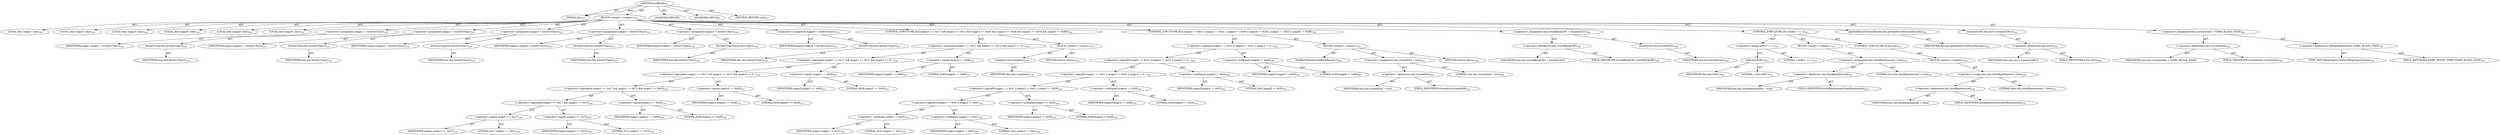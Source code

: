 digraph "initBlock" {  
"111669149704" [label = <(METHOD,initBlock)<SUB>227</SUB>> ]
"115964116994" [label = <(PARAM,this)<SUB>227</SUB>> ]
"25769803794" [label = <(BLOCK,&lt;empty&gt;,&lt;empty&gt;)<SUB>227</SUB>> ]
"94489280516" [label = <(LOCAL,char magic1: char)<SUB>228</SUB>> ]
"94489280517" [label = <(LOCAL,char magic2: char)<SUB>228</SUB>> ]
"94489280518" [label = <(LOCAL,char magic3: char)<SUB>228</SUB>> ]
"94489280519" [label = <(LOCAL,char magic4: char)<SUB>228</SUB>> ]
"94489280520" [label = <(LOCAL,char magic5: char)<SUB>229</SUB>> ]
"94489280521" [label = <(LOCAL,char magic6: char)<SUB>229</SUB>> ]
"30064771183" [label = <(&lt;operator&gt;.assignment,magic1 = bsGetUChar())<SUB>230</SUB>> ]
"68719476858" [label = <(IDENTIFIER,magic1,magic1 = bsGetUChar())<SUB>230</SUB>> ]
"30064771184" [label = <(bsGetUChar,this.bsGetUChar())<SUB>230</SUB>> ]
"68719476744" [label = <(IDENTIFIER,this,this.bsGetUChar())<SUB>230</SUB>> ]
"30064771185" [label = <(&lt;operator&gt;.assignment,magic2 = bsGetUChar())<SUB>231</SUB>> ]
"68719476859" [label = <(IDENTIFIER,magic2,magic2 = bsGetUChar())<SUB>231</SUB>> ]
"30064771186" [label = <(bsGetUChar,this.bsGetUChar())<SUB>231</SUB>> ]
"68719476745" [label = <(IDENTIFIER,this,this.bsGetUChar())<SUB>231</SUB>> ]
"30064771187" [label = <(&lt;operator&gt;.assignment,magic3 = bsGetUChar())<SUB>232</SUB>> ]
"68719476860" [label = <(IDENTIFIER,magic3,magic3 = bsGetUChar())<SUB>232</SUB>> ]
"30064771188" [label = <(bsGetUChar,this.bsGetUChar())<SUB>232</SUB>> ]
"68719476746" [label = <(IDENTIFIER,this,this.bsGetUChar())<SUB>232</SUB>> ]
"30064771189" [label = <(&lt;operator&gt;.assignment,magic4 = bsGetUChar())<SUB>233</SUB>> ]
"68719476861" [label = <(IDENTIFIER,magic4,magic4 = bsGetUChar())<SUB>233</SUB>> ]
"30064771190" [label = <(bsGetUChar,this.bsGetUChar())<SUB>233</SUB>> ]
"68719476747" [label = <(IDENTIFIER,this,this.bsGetUChar())<SUB>233</SUB>> ]
"30064771191" [label = <(&lt;operator&gt;.assignment,magic5 = bsGetUChar())<SUB>234</SUB>> ]
"68719476862" [label = <(IDENTIFIER,magic5,magic5 = bsGetUChar())<SUB>234</SUB>> ]
"30064771192" [label = <(bsGetUChar,this.bsGetUChar())<SUB>234</SUB>> ]
"68719476748" [label = <(IDENTIFIER,this,this.bsGetUChar())<SUB>234</SUB>> ]
"30064771193" [label = <(&lt;operator&gt;.assignment,magic6 = bsGetUChar())<SUB>235</SUB>> ]
"68719476863" [label = <(IDENTIFIER,magic6,magic6 = bsGetUChar())<SUB>235</SUB>> ]
"30064771194" [label = <(bsGetUChar,this.bsGetUChar())<SUB>235</SUB>> ]
"68719476749" [label = <(IDENTIFIER,this,this.bsGetUChar())<SUB>235</SUB>> ]
"47244640270" [label = <(CONTROL_STRUCTURE,IF,if (magic1 == 0x17 &amp;&amp; magic2 == 0x72 &amp;&amp; magic3 == 0x45 &amp;&amp; magic4 == 0x38 &amp;&amp; magic5 == 0x50 &amp;&amp; magic6 == 0x90))<SUB>236</SUB>> ]
"30064771195" [label = <(&lt;operator&gt;.logicalAnd,magic1 == 0x17 &amp;&amp; magic2 == 0x72 &amp;&amp; magic3 == 0...)<SUB>236</SUB>> ]
"30064771196" [label = <(&lt;operator&gt;.logicalAnd,magic1 == 0x17 &amp;&amp; magic2 == 0x72 &amp;&amp; magic3 == 0...)<SUB>236</SUB>> ]
"30064771197" [label = <(&lt;operator&gt;.logicalAnd,magic1 == 0x17 &amp;&amp; magic2 == 0x72 &amp;&amp; magic3 == 0...)<SUB>236</SUB>> ]
"30064771198" [label = <(&lt;operator&gt;.logicalAnd,magic1 == 0x17 &amp;&amp; magic2 == 0x72 &amp;&amp; magic3 == 0x45)<SUB>236</SUB>> ]
"30064771199" [label = <(&lt;operator&gt;.logicalAnd,magic1 == 0x17 &amp;&amp; magic2 == 0x72)<SUB>236</SUB>> ]
"30064771200" [label = <(&lt;operator&gt;.equals,magic1 == 0x17)<SUB>236</SUB>> ]
"68719476864" [label = <(IDENTIFIER,magic1,magic1 == 0x17)<SUB>236</SUB>> ]
"90194313237" [label = <(LITERAL,0x17,magic1 == 0x17)<SUB>236</SUB>> ]
"30064771201" [label = <(&lt;operator&gt;.equals,magic2 == 0x72)<SUB>236</SUB>> ]
"68719476865" [label = <(IDENTIFIER,magic2,magic2 == 0x72)<SUB>236</SUB>> ]
"90194313238" [label = <(LITERAL,0x72,magic2 == 0x72)<SUB>236</SUB>> ]
"30064771202" [label = <(&lt;operator&gt;.equals,magic3 == 0x45)<SUB>236</SUB>> ]
"68719476866" [label = <(IDENTIFIER,magic3,magic3 == 0x45)<SUB>236</SUB>> ]
"90194313239" [label = <(LITERAL,0x45,magic3 == 0x45)<SUB>236</SUB>> ]
"30064771203" [label = <(&lt;operator&gt;.equals,magic4 == 0x38)<SUB>237</SUB>> ]
"68719476867" [label = <(IDENTIFIER,magic4,magic4 == 0x38)<SUB>237</SUB>> ]
"90194313240" [label = <(LITERAL,0x38,magic4 == 0x38)<SUB>237</SUB>> ]
"30064771204" [label = <(&lt;operator&gt;.equals,magic5 == 0x50)<SUB>237</SUB>> ]
"68719476868" [label = <(IDENTIFIER,magic5,magic5 == 0x50)<SUB>237</SUB>> ]
"90194313241" [label = <(LITERAL,0x50,magic5 == 0x50)<SUB>237</SUB>> ]
"30064771205" [label = <(&lt;operator&gt;.equals,magic6 == 0x90)<SUB>237</SUB>> ]
"68719476869" [label = <(IDENTIFIER,magic6,magic6 == 0x90)<SUB>237</SUB>> ]
"90194313242" [label = <(LITERAL,0x90,magic6 == 0x90)<SUB>237</SUB>> ]
"25769803795" [label = <(BLOCK,&lt;empty&gt;,&lt;empty&gt;)<SUB>237</SUB>> ]
"30064771206" [label = <(complete,this.complete())<SUB>238</SUB>> ]
"68719476750" [label = <(IDENTIFIER,this,this.complete())<SUB>238</SUB>> ]
"146028888067" [label = <(RETURN,return;,return;)<SUB>239</SUB>> ]
"47244640271" [label = <(CONTROL_STRUCTURE,IF,if (magic1 != 0x31 || magic2 != 0x41 || magic3 != 0x59 || magic4 != 0x26 || magic5 != 0x53 || magic6 != 0x59))<SUB>242</SUB>> ]
"30064771207" [label = <(&lt;operator&gt;.logicalOr,magic1 != 0x31 || magic2 != 0x41 || magic3 != 0...)<SUB>242</SUB>> ]
"30064771208" [label = <(&lt;operator&gt;.logicalOr,magic1 != 0x31 || magic2 != 0x41 || magic3 != 0...)<SUB>242</SUB>> ]
"30064771209" [label = <(&lt;operator&gt;.logicalOr,magic1 != 0x31 || magic2 != 0x41 || magic3 != 0...)<SUB>242</SUB>> ]
"30064771210" [label = <(&lt;operator&gt;.logicalOr,magic1 != 0x31 || magic2 != 0x41 || magic3 != 0x59)<SUB>242</SUB>> ]
"30064771211" [label = <(&lt;operator&gt;.logicalOr,magic1 != 0x31 || magic2 != 0x41)<SUB>242</SUB>> ]
"30064771212" [label = <(&lt;operator&gt;.notEquals,magic1 != 0x31)<SUB>242</SUB>> ]
"68719476870" [label = <(IDENTIFIER,magic1,magic1 != 0x31)<SUB>242</SUB>> ]
"90194313243" [label = <(LITERAL,0x31,magic1 != 0x31)<SUB>242</SUB>> ]
"30064771213" [label = <(&lt;operator&gt;.notEquals,magic2 != 0x41)<SUB>242</SUB>> ]
"68719476871" [label = <(IDENTIFIER,magic2,magic2 != 0x41)<SUB>242</SUB>> ]
"90194313244" [label = <(LITERAL,0x41,magic2 != 0x41)<SUB>242</SUB>> ]
"30064771214" [label = <(&lt;operator&gt;.notEquals,magic3 != 0x59)<SUB>242</SUB>> ]
"68719476872" [label = <(IDENTIFIER,magic3,magic3 != 0x59)<SUB>242</SUB>> ]
"90194313245" [label = <(LITERAL,0x59,magic3 != 0x59)<SUB>242</SUB>> ]
"30064771215" [label = <(&lt;operator&gt;.notEquals,magic4 != 0x26)<SUB>243</SUB>> ]
"68719476873" [label = <(IDENTIFIER,magic4,magic4 != 0x26)<SUB>243</SUB>> ]
"90194313246" [label = <(LITERAL,0x26,magic4 != 0x26)<SUB>243</SUB>> ]
"30064771216" [label = <(&lt;operator&gt;.notEquals,magic5 != 0x53)<SUB>243</SUB>> ]
"68719476874" [label = <(IDENTIFIER,magic5,magic5 != 0x53)<SUB>243</SUB>> ]
"90194313247" [label = <(LITERAL,0x53,magic5 != 0x53)<SUB>243</SUB>> ]
"30064771217" [label = <(&lt;operator&gt;.notEquals,magic6 != 0x59)<SUB>243</SUB>> ]
"68719476875" [label = <(IDENTIFIER,magic6,magic6 != 0x59)<SUB>243</SUB>> ]
"90194313248" [label = <(LITERAL,0x59,magic6 != 0x59)<SUB>243</SUB>> ]
"25769803796" [label = <(BLOCK,&lt;empty&gt;,&lt;empty&gt;)<SUB>243</SUB>> ]
"30064771218" [label = <(badBlockHeader,badBlockHeader())<SUB>244</SUB>> ]
"30064771219" [label = <(&lt;operator&gt;.assignment,this.streamEnd = true)<SUB>245</SUB>> ]
"30064771220" [label = <(&lt;operator&gt;.fieldAccess,this.streamEnd)<SUB>245</SUB>> ]
"68719476876" [label = <(IDENTIFIER,this,this.streamEnd = true)> ]
"55834574888" [label = <(FIELD_IDENTIFIER,streamEnd,streamEnd)<SUB>245</SUB>> ]
"90194313249" [label = <(LITERAL,true,this.streamEnd = true)<SUB>245</SUB>> ]
"146028888068" [label = <(RETURN,return;,return;)<SUB>246</SUB>> ]
"30064771221" [label = <(&lt;operator&gt;.assignment,this.storedBlockCRC = bsGetInt32())<SUB>249</SUB>> ]
"30064771222" [label = <(&lt;operator&gt;.fieldAccess,this.storedBlockCRC)<SUB>249</SUB>> ]
"68719476877" [label = <(IDENTIFIER,this,this.storedBlockCRC = bsGetInt32())> ]
"55834574889" [label = <(FIELD_IDENTIFIER,storedBlockCRC,storedBlockCRC)<SUB>249</SUB>> ]
"30064771223" [label = <(bsGetInt32,this.bsGetInt32())<SUB>249</SUB>> ]
"68719476751" [label = <(IDENTIFIER,this,this.bsGetInt32())<SUB>249</SUB>> ]
"47244640272" [label = <(CONTROL_STRUCTURE,IF,if (bsR(1) == 1))<SUB>251</SUB>> ]
"30064771224" [label = <(&lt;operator&gt;.equals,bsR(1) == 1)<SUB>251</SUB>> ]
"30064771225" [label = <(bsR,this.bsR(1))<SUB>251</SUB>> ]
"68719476752" [label = <(IDENTIFIER,this,this.bsR(1))<SUB>251</SUB>> ]
"90194313250" [label = <(LITERAL,1,this.bsR(1))<SUB>251</SUB>> ]
"90194313251" [label = <(LITERAL,1,bsR(1) == 1)<SUB>251</SUB>> ]
"25769803797" [label = <(BLOCK,&lt;empty&gt;,&lt;empty&gt;)<SUB>251</SUB>> ]
"30064771226" [label = <(&lt;operator&gt;.assignment,this.blockRandomised = true)<SUB>252</SUB>> ]
"30064771227" [label = <(&lt;operator&gt;.fieldAccess,this.blockRandomised)<SUB>252</SUB>> ]
"68719476878" [label = <(IDENTIFIER,this,this.blockRandomised = true)> ]
"55834574890" [label = <(FIELD_IDENTIFIER,blockRandomised,blockRandomised)<SUB>252</SUB>> ]
"90194313252" [label = <(LITERAL,true,this.blockRandomised = true)<SUB>252</SUB>> ]
"47244640273" [label = <(CONTROL_STRUCTURE,ELSE,else)<SUB>253</SUB>> ]
"25769803798" [label = <(BLOCK,&lt;empty&gt;,&lt;empty&gt;)<SUB>253</SUB>> ]
"30064771228" [label = <(&lt;operator&gt;.assignment,this.blockRandomised = false)<SUB>254</SUB>> ]
"30064771229" [label = <(&lt;operator&gt;.fieldAccess,this.blockRandomised)<SUB>254</SUB>> ]
"68719476879" [label = <(IDENTIFIER,this,this.blockRandomised = false)> ]
"55834574891" [label = <(FIELD_IDENTIFIER,blockRandomised,blockRandomised)<SUB>254</SUB>> ]
"90194313253" [label = <(LITERAL,false,this.blockRandomised = false)<SUB>254</SUB>> ]
"30064771230" [label = <(getAndMoveToFrontDecode,this.getAndMoveToFrontDecode())<SUB>258</SUB>> ]
"68719476753" [label = <(IDENTIFIER,this,this.getAndMoveToFrontDecode())<SUB>258</SUB>> ]
"30064771231" [label = <(initialiseCRC,this.mCrc.initialiseCRC())<SUB>260</SUB>> ]
"30064771232" [label = <(&lt;operator&gt;.fieldAccess,this.mCrc)<SUB>260</SUB>> ]
"68719476880" [label = <(IDENTIFIER,this,this.mCrc.initialiseCRC())> ]
"55834574892" [label = <(FIELD_IDENTIFIER,mCrc,mCrc)<SUB>260</SUB>> ]
"30064771233" [label = <(&lt;operator&gt;.assignment,this.currentState = START_BLOCK_STATE)<SUB>261</SUB>> ]
"30064771234" [label = <(&lt;operator&gt;.fieldAccess,this.currentState)<SUB>261</SUB>> ]
"68719476881" [label = <(IDENTIFIER,this,this.currentState = START_BLOCK_STATE)> ]
"55834574893" [label = <(FIELD_IDENTIFIER,currentState,currentState)<SUB>261</SUB>> ]
"30064771235" [label = <(&lt;operator&gt;.fieldAccess,CBZip2InputStream.START_BLOCK_STATE)<SUB>261</SUB>> ]
"180388626442" [label = <(TYPE_REF,CBZip2InputStream,CBZip2InputStream)<SUB>261</SUB>> ]
"55834574894" [label = <(FIELD_IDENTIFIER,START_BLOCK_STATE,START_BLOCK_STATE)<SUB>261</SUB>> ]
"133143986234" [label = <(MODIFIER,PRIVATE)> ]
"133143986235" [label = <(MODIFIER,VIRTUAL)> ]
"128849018888" [label = <(METHOD_RETURN,void)<SUB>227</SUB>> ]
  "111669149704" -> "115964116994"  [ label = "AST: "] 
  "111669149704" -> "25769803794"  [ label = "AST: "] 
  "111669149704" -> "133143986234"  [ label = "AST: "] 
  "111669149704" -> "133143986235"  [ label = "AST: "] 
  "111669149704" -> "128849018888"  [ label = "AST: "] 
  "25769803794" -> "94489280516"  [ label = "AST: "] 
  "25769803794" -> "94489280517"  [ label = "AST: "] 
  "25769803794" -> "94489280518"  [ label = "AST: "] 
  "25769803794" -> "94489280519"  [ label = "AST: "] 
  "25769803794" -> "94489280520"  [ label = "AST: "] 
  "25769803794" -> "94489280521"  [ label = "AST: "] 
  "25769803794" -> "30064771183"  [ label = "AST: "] 
  "25769803794" -> "30064771185"  [ label = "AST: "] 
  "25769803794" -> "30064771187"  [ label = "AST: "] 
  "25769803794" -> "30064771189"  [ label = "AST: "] 
  "25769803794" -> "30064771191"  [ label = "AST: "] 
  "25769803794" -> "30064771193"  [ label = "AST: "] 
  "25769803794" -> "47244640270"  [ label = "AST: "] 
  "25769803794" -> "47244640271"  [ label = "AST: "] 
  "25769803794" -> "30064771221"  [ label = "AST: "] 
  "25769803794" -> "47244640272"  [ label = "AST: "] 
  "25769803794" -> "30064771230"  [ label = "AST: "] 
  "25769803794" -> "30064771231"  [ label = "AST: "] 
  "25769803794" -> "30064771233"  [ label = "AST: "] 
  "30064771183" -> "68719476858"  [ label = "AST: "] 
  "30064771183" -> "30064771184"  [ label = "AST: "] 
  "30064771184" -> "68719476744"  [ label = "AST: "] 
  "30064771185" -> "68719476859"  [ label = "AST: "] 
  "30064771185" -> "30064771186"  [ label = "AST: "] 
  "30064771186" -> "68719476745"  [ label = "AST: "] 
  "30064771187" -> "68719476860"  [ label = "AST: "] 
  "30064771187" -> "30064771188"  [ label = "AST: "] 
  "30064771188" -> "68719476746"  [ label = "AST: "] 
  "30064771189" -> "68719476861"  [ label = "AST: "] 
  "30064771189" -> "30064771190"  [ label = "AST: "] 
  "30064771190" -> "68719476747"  [ label = "AST: "] 
  "30064771191" -> "68719476862"  [ label = "AST: "] 
  "30064771191" -> "30064771192"  [ label = "AST: "] 
  "30064771192" -> "68719476748"  [ label = "AST: "] 
  "30064771193" -> "68719476863"  [ label = "AST: "] 
  "30064771193" -> "30064771194"  [ label = "AST: "] 
  "30064771194" -> "68719476749"  [ label = "AST: "] 
  "47244640270" -> "30064771195"  [ label = "AST: "] 
  "47244640270" -> "25769803795"  [ label = "AST: "] 
  "30064771195" -> "30064771196"  [ label = "AST: "] 
  "30064771195" -> "30064771205"  [ label = "AST: "] 
  "30064771196" -> "30064771197"  [ label = "AST: "] 
  "30064771196" -> "30064771204"  [ label = "AST: "] 
  "30064771197" -> "30064771198"  [ label = "AST: "] 
  "30064771197" -> "30064771203"  [ label = "AST: "] 
  "30064771198" -> "30064771199"  [ label = "AST: "] 
  "30064771198" -> "30064771202"  [ label = "AST: "] 
  "30064771199" -> "30064771200"  [ label = "AST: "] 
  "30064771199" -> "30064771201"  [ label = "AST: "] 
  "30064771200" -> "68719476864"  [ label = "AST: "] 
  "30064771200" -> "90194313237"  [ label = "AST: "] 
  "30064771201" -> "68719476865"  [ label = "AST: "] 
  "30064771201" -> "90194313238"  [ label = "AST: "] 
  "30064771202" -> "68719476866"  [ label = "AST: "] 
  "30064771202" -> "90194313239"  [ label = "AST: "] 
  "30064771203" -> "68719476867"  [ label = "AST: "] 
  "30064771203" -> "90194313240"  [ label = "AST: "] 
  "30064771204" -> "68719476868"  [ label = "AST: "] 
  "30064771204" -> "90194313241"  [ label = "AST: "] 
  "30064771205" -> "68719476869"  [ label = "AST: "] 
  "30064771205" -> "90194313242"  [ label = "AST: "] 
  "25769803795" -> "30064771206"  [ label = "AST: "] 
  "25769803795" -> "146028888067"  [ label = "AST: "] 
  "30064771206" -> "68719476750"  [ label = "AST: "] 
  "47244640271" -> "30064771207"  [ label = "AST: "] 
  "47244640271" -> "25769803796"  [ label = "AST: "] 
  "30064771207" -> "30064771208"  [ label = "AST: "] 
  "30064771207" -> "30064771217"  [ label = "AST: "] 
  "30064771208" -> "30064771209"  [ label = "AST: "] 
  "30064771208" -> "30064771216"  [ label = "AST: "] 
  "30064771209" -> "30064771210"  [ label = "AST: "] 
  "30064771209" -> "30064771215"  [ label = "AST: "] 
  "30064771210" -> "30064771211"  [ label = "AST: "] 
  "30064771210" -> "30064771214"  [ label = "AST: "] 
  "30064771211" -> "30064771212"  [ label = "AST: "] 
  "30064771211" -> "30064771213"  [ label = "AST: "] 
  "30064771212" -> "68719476870"  [ label = "AST: "] 
  "30064771212" -> "90194313243"  [ label = "AST: "] 
  "30064771213" -> "68719476871"  [ label = "AST: "] 
  "30064771213" -> "90194313244"  [ label = "AST: "] 
  "30064771214" -> "68719476872"  [ label = "AST: "] 
  "30064771214" -> "90194313245"  [ label = "AST: "] 
  "30064771215" -> "68719476873"  [ label = "AST: "] 
  "30064771215" -> "90194313246"  [ label = "AST: "] 
  "30064771216" -> "68719476874"  [ label = "AST: "] 
  "30064771216" -> "90194313247"  [ label = "AST: "] 
  "30064771217" -> "68719476875"  [ label = "AST: "] 
  "30064771217" -> "90194313248"  [ label = "AST: "] 
  "25769803796" -> "30064771218"  [ label = "AST: "] 
  "25769803796" -> "30064771219"  [ label = "AST: "] 
  "25769803796" -> "146028888068"  [ label = "AST: "] 
  "30064771219" -> "30064771220"  [ label = "AST: "] 
  "30064771219" -> "90194313249"  [ label = "AST: "] 
  "30064771220" -> "68719476876"  [ label = "AST: "] 
  "30064771220" -> "55834574888"  [ label = "AST: "] 
  "30064771221" -> "30064771222"  [ label = "AST: "] 
  "30064771221" -> "30064771223"  [ label = "AST: "] 
  "30064771222" -> "68719476877"  [ label = "AST: "] 
  "30064771222" -> "55834574889"  [ label = "AST: "] 
  "30064771223" -> "68719476751"  [ label = "AST: "] 
  "47244640272" -> "30064771224"  [ label = "AST: "] 
  "47244640272" -> "25769803797"  [ label = "AST: "] 
  "47244640272" -> "47244640273"  [ label = "AST: "] 
  "30064771224" -> "30064771225"  [ label = "AST: "] 
  "30064771224" -> "90194313251"  [ label = "AST: "] 
  "30064771225" -> "68719476752"  [ label = "AST: "] 
  "30064771225" -> "90194313250"  [ label = "AST: "] 
  "25769803797" -> "30064771226"  [ label = "AST: "] 
  "30064771226" -> "30064771227"  [ label = "AST: "] 
  "30064771226" -> "90194313252"  [ label = "AST: "] 
  "30064771227" -> "68719476878"  [ label = "AST: "] 
  "30064771227" -> "55834574890"  [ label = "AST: "] 
  "47244640273" -> "25769803798"  [ label = "AST: "] 
  "25769803798" -> "30064771228"  [ label = "AST: "] 
  "30064771228" -> "30064771229"  [ label = "AST: "] 
  "30064771228" -> "90194313253"  [ label = "AST: "] 
  "30064771229" -> "68719476879"  [ label = "AST: "] 
  "30064771229" -> "55834574891"  [ label = "AST: "] 
  "30064771230" -> "68719476753"  [ label = "AST: "] 
  "30064771231" -> "30064771232"  [ label = "AST: "] 
  "30064771232" -> "68719476880"  [ label = "AST: "] 
  "30064771232" -> "55834574892"  [ label = "AST: "] 
  "30064771233" -> "30064771234"  [ label = "AST: "] 
  "30064771233" -> "30064771235"  [ label = "AST: "] 
  "30064771234" -> "68719476881"  [ label = "AST: "] 
  "30064771234" -> "55834574893"  [ label = "AST: "] 
  "30064771235" -> "180388626442"  [ label = "AST: "] 
  "30064771235" -> "55834574894"  [ label = "AST: "] 
  "111669149704" -> "115964116994"  [ label = "DDG: "] 
}
